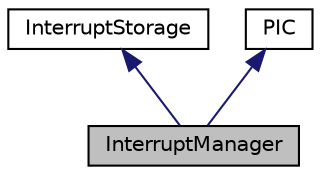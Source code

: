 digraph G
{
  bgcolor="transparent";
  edge [fontname="Helvetica",fontsize="10",labelfontname="Helvetica",labelfontsize="10"];
  node [fontname="Helvetica",fontsize="10",shape=record];
  Node1 [label="InterruptManager",height=0.2,width=0.4,color="black", fillcolor="grey75", style="filled" fontcolor="black"];
  Node2 -> Node1 [dir="back",color="midnightblue",fontsize="10",style="solid",fontname="Helvetica"];
  Node2 [label="InterruptStorage",height=0.2,width=0.4,color="black",URL="$classInterruptStorage.html",tooltip="Interrupt forwarding administration unit."];
  Node3 -> Node1 [dir="back",color="midnightblue",fontsize="10",style="solid",fontname="Helvetica"];
  Node3 [label="PIC",height=0.2,width=0.4,color="black",URL="$classPIC.html",tooltip="Driver for Programmable Interrupt Controller."];
}
